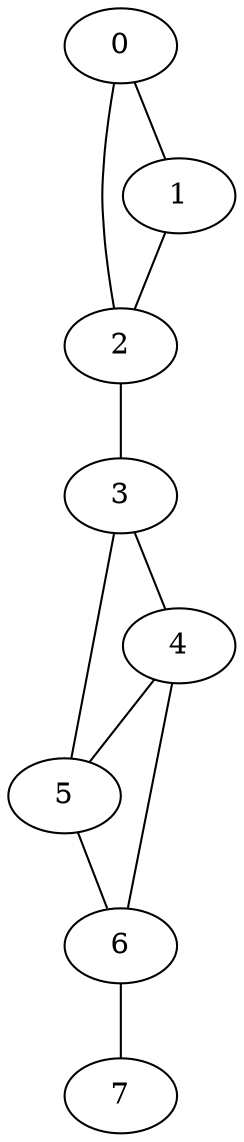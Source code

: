 strict graph g {
	0 -- 2;
	0 -- 1;
	1 -- 2;
	1 -- 0;
	2 -- 3;
	2 -- 0;
	2 -- 1;
	3 -- 5;
	3 -- 4;
	3 -- 2;
	4 -- 5;
	4 -- 6;
	4 -- 3;
	5 -- 4;
	5 -- 3;
	5 -- 6;
	6 -- 7;
	6 -- 5;
	6 -- 4;
	7 -- 6;
}